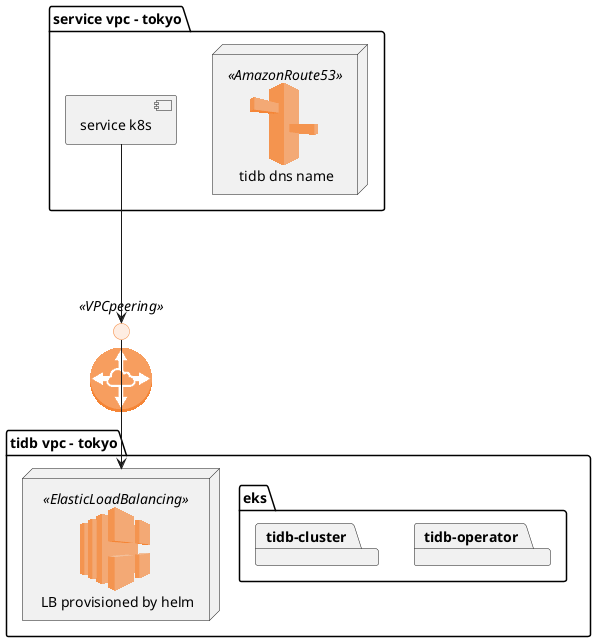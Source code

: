 @startuml
!include <aws/common>
!include <aws/Compute/AmazonVPC/VPCpeering/VPCpeering>
!include <aws/NetworkingContentDelivery/AmazonRoute53/AmazonRoute53>
!include <aws/NetworkingContentDelivery/ElasticLoadBalancing/ElasticLoadBalancing>

package "service vpc - tokyo" {
AMAZONROUTE53(tidb_dns, tidb dns name)
[service k8s]
}
VPCPEERING(peering)
[service k8s] --> peering
package "tidb vpc - tokyo"{
ELASTICLOADBALANCING(tidb_lb, LB provisioned by helm)
package "eks" {
package "tidb-operator"{
}
package "tidb-cluster"{
}
}
}
peering --> tidb_lb


@enduml





